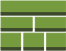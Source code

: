 <?xml version="1.0" encoding="UTF-8"?>
<dia:diagram xmlns:dia="http://www.lysator.liu.se/~alla/dia/">
  <dia:layer name="Fondo" visible="true" active="true">
    <dia:group>
      <dia:group>
        <dia:group>
          <dia:group>
            <dia:group>
              <dia:object type="Standard - Box" version="0" id="O0">
                <dia:attribute name="obj_pos">
                  <dia:point val="2.031,2.881"/>
                </dia:attribute>
                <dia:attribute name="obj_bb">
                  <dia:rectangle val="2.031,2.881;3.018,3.604"/>
                </dia:attribute>
                <dia:attribute name="elem_corner">
                  <dia:point val="2.031,2.881"/>
                </dia:attribute>
                <dia:attribute name="elem_width">
                  <dia:real val="0.987"/>
                </dia:attribute>
                <dia:attribute name="elem_height">
                  <dia:real val="0.722"/>
                </dia:attribute>
                <dia:attribute name="border_width">
                  <dia:real val="0"/>
                </dia:attribute>
                <dia:attribute name="border_color">
                  <dia:color val="#769b3f"/>
                </dia:attribute>
                <dia:attribute name="inner_color">
                  <dia:color val="#769b3f"/>
                </dia:attribute>
                <dia:attribute name="show_background">
                  <dia:boolean val="true"/>
                </dia:attribute>
              </dia:object>
            </dia:group>
            <dia:group>
              <dia:object type="Standard - Box" version="0" id="O1">
                <dia:attribute name="obj_pos">
                  <dia:point val="2.031,3.604"/>
                </dia:attribute>
                <dia:attribute name="obj_bb">
                  <dia:rectangle val="2.031,3.604;3.018,3.728"/>
                </dia:attribute>
                <dia:attribute name="elem_corner">
                  <dia:point val="2.031,3.604"/>
                </dia:attribute>
                <dia:attribute name="elem_width">
                  <dia:real val="0.987"/>
                </dia:attribute>
                <dia:attribute name="elem_height">
                  <dia:real val="0.124"/>
                </dia:attribute>
                <dia:attribute name="border_width">
                  <dia:real val="0"/>
                </dia:attribute>
                <dia:attribute name="border_color">
                  <dia:color val="#3c492a"/>
                </dia:attribute>
                <dia:attribute name="inner_color">
                  <dia:color val="#3c492a"/>
                </dia:attribute>
                <dia:attribute name="show_background">
                  <dia:boolean val="true"/>
                </dia:attribute>
              </dia:object>
            </dia:group>
          </dia:group>
        </dia:group>
        <dia:group>
          <dia:group>
            <dia:group>
              <dia:object type="Standard - Box" version="0" id="O2">
                <dia:attribute name="obj_pos">
                  <dia:point val="3.174,2.881"/>
                </dia:attribute>
                <dia:attribute name="obj_bb">
                  <dia:rectangle val="3.174,2.881;4.108,3.604"/>
                </dia:attribute>
                <dia:attribute name="elem_corner">
                  <dia:point val="3.174,2.881"/>
                </dia:attribute>
                <dia:attribute name="elem_width">
                  <dia:real val="0.935"/>
                </dia:attribute>
                <dia:attribute name="elem_height">
                  <dia:real val="0.722"/>
                </dia:attribute>
                <dia:attribute name="border_width">
                  <dia:real val="0"/>
                </dia:attribute>
                <dia:attribute name="border_color">
                  <dia:color val="#769b3f"/>
                </dia:attribute>
                <dia:attribute name="inner_color">
                  <dia:color val="#769b3f"/>
                </dia:attribute>
                <dia:attribute name="show_background">
                  <dia:boolean val="true"/>
                </dia:attribute>
              </dia:object>
            </dia:group>
            <dia:group>
              <dia:object type="Standard - Box" version="0" id="O3">
                <dia:attribute name="obj_pos">
                  <dia:point val="3.174,3.604"/>
                </dia:attribute>
                <dia:attribute name="obj_bb">
                  <dia:rectangle val="3.174,3.604;4.108,3.728"/>
                </dia:attribute>
                <dia:attribute name="elem_corner">
                  <dia:point val="3.174,3.604"/>
                </dia:attribute>
                <dia:attribute name="elem_width">
                  <dia:real val="0.935"/>
                </dia:attribute>
                <dia:attribute name="elem_height">
                  <dia:real val="0.124"/>
                </dia:attribute>
                <dia:attribute name="border_width">
                  <dia:real val="0"/>
                </dia:attribute>
                <dia:attribute name="border_color">
                  <dia:color val="#3c492a"/>
                </dia:attribute>
                <dia:attribute name="inner_color">
                  <dia:color val="#3c492a"/>
                </dia:attribute>
                <dia:attribute name="show_background">
                  <dia:boolean val="true"/>
                </dia:attribute>
              </dia:object>
            </dia:group>
          </dia:group>
        </dia:group>
        <dia:group>
          <dia:group>
            <dia:group>
              <dia:object type="Standard - Box" version="0" id="O4">
                <dia:attribute name="obj_pos">
                  <dia:point val="2.603,2.087"/>
                </dia:attribute>
                <dia:attribute name="obj_bb">
                  <dia:rectangle val="2.603,2.087;4.108,2.655"/>
                </dia:attribute>
                <dia:attribute name="elem_corner">
                  <dia:point val="2.603,2.087"/>
                </dia:attribute>
                <dia:attribute name="elem_width">
                  <dia:real val="1.505"/>
                </dia:attribute>
                <dia:attribute name="elem_height">
                  <dia:real val="0.568"/>
                </dia:attribute>
                <dia:attribute name="border_width">
                  <dia:real val="0"/>
                </dia:attribute>
                <dia:attribute name="border_color">
                  <dia:color val="#769b3f"/>
                </dia:attribute>
                <dia:attribute name="inner_color">
                  <dia:color val="#769b3f"/>
                </dia:attribute>
                <dia:attribute name="show_background">
                  <dia:boolean val="true"/>
                </dia:attribute>
              </dia:object>
            </dia:group>
            <dia:group>
              <dia:object type="Standard - Box" version="0" id="O5">
                <dia:attribute name="obj_pos">
                  <dia:point val="2.603,2.655"/>
                </dia:attribute>
                <dia:attribute name="obj_bb">
                  <dia:rectangle val="2.603,2.655;4.108,2.779"/>
                </dia:attribute>
                <dia:attribute name="elem_corner">
                  <dia:point val="2.603,2.655"/>
                </dia:attribute>
                <dia:attribute name="elem_width">
                  <dia:real val="1.505"/>
                </dia:attribute>
                <dia:attribute name="elem_height">
                  <dia:real val="0.124"/>
                </dia:attribute>
                <dia:attribute name="border_width">
                  <dia:real val="0"/>
                </dia:attribute>
                <dia:attribute name="border_color">
                  <dia:color val="#3c492a"/>
                </dia:attribute>
                <dia:attribute name="inner_color">
                  <dia:color val="#3c492a"/>
                </dia:attribute>
                <dia:attribute name="show_background">
                  <dia:boolean val="true"/>
                </dia:attribute>
              </dia:object>
            </dia:group>
          </dia:group>
        </dia:group>
        <dia:group>
          <dia:group>
            <dia:group>
              <dia:object type="Standard - Box" version="0" id="O6">
                <dia:attribute name="obj_pos">
                  <dia:point val="0.889,2.882"/>
                </dia:attribute>
                <dia:attribute name="obj_bb">
                  <dia:rectangle val="0.889,2.882;1.871,3.604"/>
                </dia:attribute>
                <dia:attribute name="elem_corner">
                  <dia:point val="0.889,2.882"/>
                </dia:attribute>
                <dia:attribute name="elem_width">
                  <dia:real val="0.982"/>
                </dia:attribute>
                <dia:attribute name="elem_height">
                  <dia:real val="0.721"/>
                </dia:attribute>
                <dia:attribute name="border_width">
                  <dia:real val="0"/>
                </dia:attribute>
                <dia:attribute name="border_color">
                  <dia:color val="#769b3f"/>
                </dia:attribute>
                <dia:attribute name="inner_color">
                  <dia:color val="#769b3f"/>
                </dia:attribute>
                <dia:attribute name="show_background">
                  <dia:boolean val="true"/>
                </dia:attribute>
              </dia:object>
            </dia:group>
            <dia:group>
              <dia:object type="Standard - Box" version="0" id="O7">
                <dia:attribute name="obj_pos">
                  <dia:point val="0.889,3.604"/>
                </dia:attribute>
                <dia:attribute name="obj_bb">
                  <dia:rectangle val="0.889,3.604;1.871,3.728"/>
                </dia:attribute>
                <dia:attribute name="elem_corner">
                  <dia:point val="0.889,3.604"/>
                </dia:attribute>
                <dia:attribute name="elem_width">
                  <dia:real val="0.982"/>
                </dia:attribute>
                <dia:attribute name="elem_height">
                  <dia:real val="0.124"/>
                </dia:attribute>
                <dia:attribute name="border_width">
                  <dia:real val="0"/>
                </dia:attribute>
                <dia:attribute name="border_color">
                  <dia:color val="#3c492a"/>
                </dia:attribute>
                <dia:attribute name="inner_color">
                  <dia:color val="#3c492a"/>
                </dia:attribute>
                <dia:attribute name="show_background">
                  <dia:boolean val="true"/>
                </dia:attribute>
              </dia:object>
            </dia:group>
          </dia:group>
        </dia:group>
        <dia:group>
          <dia:group>
            <dia:group>
              <dia:object type="Standard - Box" version="0" id="O8">
                <dia:attribute name="obj_pos">
                  <dia:point val="0.894,2.087"/>
                </dia:attribute>
                <dia:attribute name="obj_bb">
                  <dia:rectangle val="0.894,2.087;2.447,2.649"/>
                </dia:attribute>
                <dia:attribute name="elem_corner">
                  <dia:point val="0.894,2.087"/>
                </dia:attribute>
                <dia:attribute name="elem_width">
                  <dia:real val="1.553"/>
                </dia:attribute>
                <dia:attribute name="elem_height">
                  <dia:real val="0.562"/>
                </dia:attribute>
                <dia:attribute name="border_width">
                  <dia:real val="0"/>
                </dia:attribute>
                <dia:attribute name="border_color">
                  <dia:color val="#769b3f"/>
                </dia:attribute>
                <dia:attribute name="inner_color">
                  <dia:color val="#769b3f"/>
                </dia:attribute>
                <dia:attribute name="show_background">
                  <dia:boolean val="true"/>
                </dia:attribute>
              </dia:object>
            </dia:group>
            <dia:group>
              <dia:object type="Standard - Box" version="0" id="O9">
                <dia:attribute name="obj_pos">
                  <dia:point val="0.894,2.649"/>
                </dia:attribute>
                <dia:attribute name="obj_bb">
                  <dia:rectangle val="0.894,2.649;2.447,2.773"/>
                </dia:attribute>
                <dia:attribute name="elem_corner">
                  <dia:point val="0.894,2.649"/>
                </dia:attribute>
                <dia:attribute name="elem_width">
                  <dia:real val="1.553"/>
                </dia:attribute>
                <dia:attribute name="elem_height">
                  <dia:real val="0.124"/>
                </dia:attribute>
                <dia:attribute name="border_width">
                  <dia:real val="0"/>
                </dia:attribute>
                <dia:attribute name="border_color">
                  <dia:color val="#3c492a"/>
                </dia:attribute>
                <dia:attribute name="inner_color">
                  <dia:color val="#3c492a"/>
                </dia:attribute>
                <dia:attribute name="show_background">
                  <dia:boolean val="true"/>
                </dia:attribute>
              </dia:object>
            </dia:group>
          </dia:group>
        </dia:group>
        <dia:group>
          <dia:group>
            <dia:group>
              <dia:object type="Standard - Box" version="0" id="O10">
                <dia:attribute name="obj_pos">
                  <dia:point val="0.889,1.272"/>
                </dia:attribute>
                <dia:attribute name="obj_bb">
                  <dia:rectangle val="0.889,1.272;4.111,1.854"/>
                </dia:attribute>
                <dia:attribute name="elem_corner">
                  <dia:point val="0.889,1.272"/>
                </dia:attribute>
                <dia:attribute name="elem_width">
                  <dia:real val="3.222"/>
                </dia:attribute>
                <dia:attribute name="elem_height">
                  <dia:real val="0.582"/>
                </dia:attribute>
                <dia:attribute name="border_width">
                  <dia:real val="0"/>
                </dia:attribute>
                <dia:attribute name="border_color">
                  <dia:color val="#769b3f"/>
                </dia:attribute>
                <dia:attribute name="inner_color">
                  <dia:color val="#769b3f"/>
                </dia:attribute>
                <dia:attribute name="show_background">
                  <dia:boolean val="true"/>
                </dia:attribute>
              </dia:object>
            </dia:group>
            <dia:group>
              <dia:object type="Standard - Box" version="0" id="O11">
                <dia:attribute name="obj_pos">
                  <dia:point val="0.889,1.854"/>
                </dia:attribute>
                <dia:attribute name="obj_bb">
                  <dia:rectangle val="0.889,1.854;4.111,1.978"/>
                </dia:attribute>
                <dia:attribute name="elem_corner">
                  <dia:point val="0.889,1.854"/>
                </dia:attribute>
                <dia:attribute name="elem_width">
                  <dia:real val="3.222"/>
                </dia:attribute>
                <dia:attribute name="elem_height">
                  <dia:real val="0.124"/>
                </dia:attribute>
                <dia:attribute name="border_width">
                  <dia:real val="0"/>
                </dia:attribute>
                <dia:attribute name="border_color">
                  <dia:color val="#3c492a"/>
                </dia:attribute>
                <dia:attribute name="inner_color">
                  <dia:color val="#3c492a"/>
                </dia:attribute>
                <dia:attribute name="show_background">
                  <dia:boolean val="true"/>
                </dia:attribute>
              </dia:object>
            </dia:group>
          </dia:group>
        </dia:group>
      </dia:group>
    </dia:group>
  </dia:layer>
</dia:diagram>
